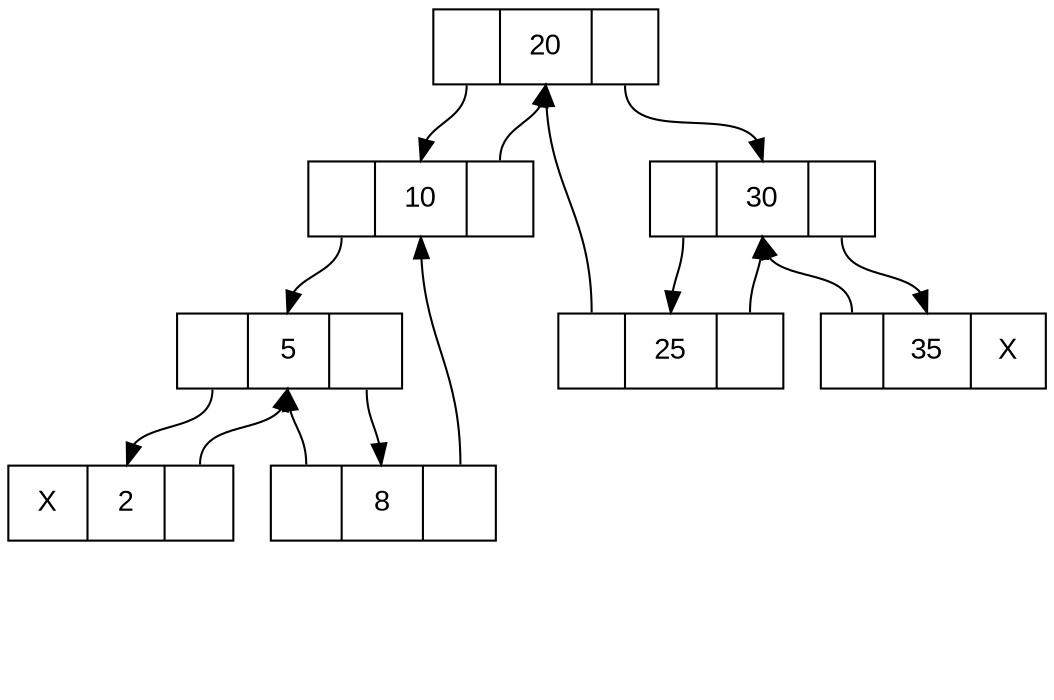 digraph LTBT{
	node [fontname="Arial", shape=record, height=0.5, width=1.5];
	20 [label="<left> |<data> 20 |<right> "];
	10 [label="<left> |<data> 10 |<right> "];
	30 [label="<left> |<data> 30 |<right> "];
	5 [label="<left> |<data> 5 |<right> "];
	20 [label="<left> |<data> 20 |<right> "];
	25 [label="<left> |<data> 25 |<right> "];
	35 [label="<left> |<data> 35 |<right> X"];
	2 [label="<left> X|<data> 2 |<right> "];
	8 [label="<left> |<data> 8 |<right> "];
	10 [label="<left> |<data> 10 |<right> "];
	30 [label="<left> |<data> 30 |<right> "];
	20 [label="<left> |<data> 20 |<right> "];
	30 [label="<left> |<data> 30 |<right> "];
	30 [label="<left> |<data> 30 |<right> "];
	NULL1 [shape=point style=invis];
	2:left -> NULL1 [style=invis];
	2:right -> 5:data;
	5:left -> 2:data;
	5:right -> 8:data;
	8:left -> 5:data;
	8:right -> 10:data;
	10:left -> 5:data;
	10:right -> 20:data;
	20:left -> 10:data;
	20:right -> 30:data;
	25:left -> 20:data;
	25:right -> 30:data;
	30:left -> 25:data;
	30:right -> 35:data;
	35:left -> 30:data;
	NULL2 [shape=point style=invis];
	35:right -> NULL2 [style=invis];
}
